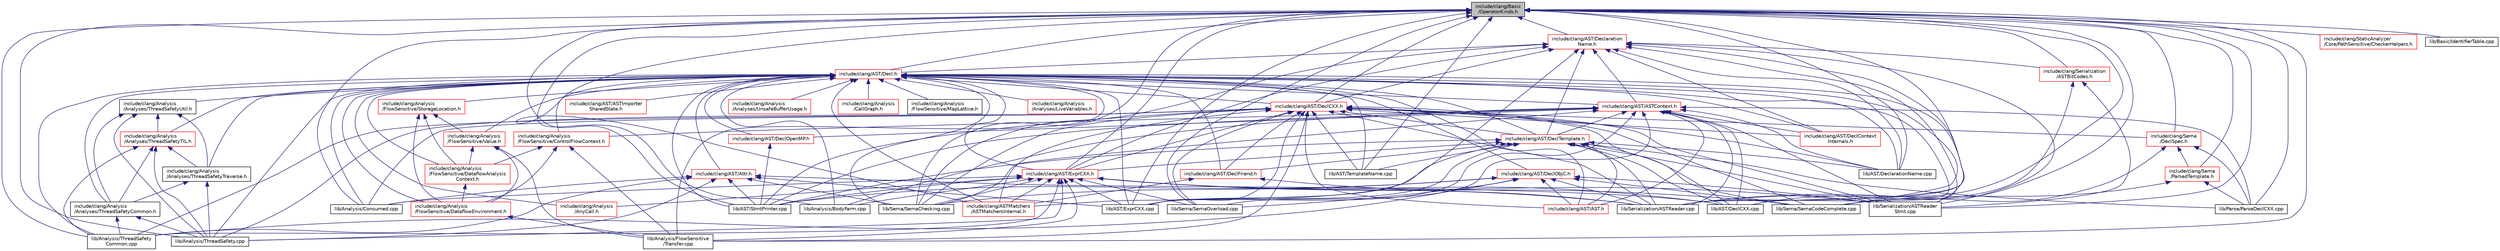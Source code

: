 digraph "include/clang/Basic/OperatorKinds.h"
{
 // LATEX_PDF_SIZE
  bgcolor="transparent";
  edge [fontname="Helvetica",fontsize="10",labelfontname="Helvetica",labelfontsize="10"];
  node [fontname="Helvetica",fontsize="10",shape=record];
  Node1 [label="include/clang/Basic\l/OperatorKinds.h",height=0.2,width=0.4,color="black", fillcolor="grey75", style="filled", fontcolor="black",tooltip=" "];
  Node1 -> Node2 [dir="back",color="midnightblue",fontsize="10",style="solid",fontname="Helvetica"];
  Node2 [label="include/clang/AST/Decl.h",height=0.2,width=0.4,color="red",URL="$Decl_8h.html",tooltip=" "];
  Node2 -> Node3 [dir="back",color="midnightblue",fontsize="10",style="solid",fontname="Helvetica"];
  Node3 [label="include/clang/Analysis\l/Analyses/LiveVariables.h",height=0.2,width=0.4,color="red",URL="$LiveVariables_8h.html",tooltip=" "];
  Node2 -> Node11 [dir="back",color="midnightblue",fontsize="10",style="solid",fontname="Helvetica"];
  Node11 [label="include/clang/Analysis\l/Analyses/ThreadSafetyCommon.h",height=0.2,width=0.4,color="black",URL="$ThreadSafetyCommon_8h.html",tooltip=" "];
  Node11 -> Node12 [dir="back",color="midnightblue",fontsize="10",style="solid",fontname="Helvetica"];
  Node12 [label="lib/Analysis/ThreadSafety.cpp",height=0.2,width=0.4,color="black",URL="$ThreadSafety_8cpp.html",tooltip=" "];
  Node11 -> Node13 [dir="back",color="midnightblue",fontsize="10",style="solid",fontname="Helvetica"];
  Node13 [label="lib/Analysis/ThreadSafety\lCommon.cpp",height=0.2,width=0.4,color="black",URL="$ThreadSafetyCommon_8cpp.html",tooltip=" "];
  Node2 -> Node14 [dir="back",color="midnightblue",fontsize="10",style="solid",fontname="Helvetica"];
  Node14 [label="include/clang/Analysis\l/Analyses/ThreadSafetyTIL.h",height=0.2,width=0.4,color="red",URL="$ThreadSafetyTIL_8h.html",tooltip=" "];
  Node14 -> Node11 [dir="back",color="midnightblue",fontsize="10",style="solid",fontname="Helvetica"];
  Node14 -> Node17 [dir="back",color="midnightblue",fontsize="10",style="solid",fontname="Helvetica"];
  Node17 [label="include/clang/Analysis\l/Analyses/ThreadSafetyTraverse.h",height=0.2,width=0.4,color="black",URL="$ThreadSafetyTraverse_8h.html",tooltip=" "];
  Node17 -> Node11 [dir="back",color="midnightblue",fontsize="10",style="solid",fontname="Helvetica"];
  Node17 -> Node12 [dir="back",color="midnightblue",fontsize="10",style="solid",fontname="Helvetica"];
  Node14 -> Node12 [dir="back",color="midnightblue",fontsize="10",style="solid",fontname="Helvetica"];
  Node14 -> Node13 [dir="back",color="midnightblue",fontsize="10",style="solid",fontname="Helvetica"];
  Node2 -> Node17 [dir="back",color="midnightblue",fontsize="10",style="solid",fontname="Helvetica"];
  Node2 -> Node19 [dir="back",color="midnightblue",fontsize="10",style="solid",fontname="Helvetica"];
  Node19 [label="include/clang/Analysis\l/Analyses/ThreadSafetyUtil.h",height=0.2,width=0.4,color="black",URL="$ThreadSafetyUtil_8h.html",tooltip=" "];
  Node19 -> Node11 [dir="back",color="midnightblue",fontsize="10",style="solid",fontname="Helvetica"];
  Node19 -> Node14 [dir="back",color="midnightblue",fontsize="10",style="solid",fontname="Helvetica"];
  Node19 -> Node17 [dir="back",color="midnightblue",fontsize="10",style="solid",fontname="Helvetica"];
  Node19 -> Node12 [dir="back",color="midnightblue",fontsize="10",style="solid",fontname="Helvetica"];
  Node2 -> Node20 [dir="back",color="midnightblue",fontsize="10",style="solid",fontname="Helvetica"];
  Node20 [label="include/clang/Analysis\l/Analyses/UnsafeBufferUsage.h",height=0.2,width=0.4,color="red",URL="$UnsafeBufferUsage_8h.html",tooltip=" "];
  Node2 -> Node23 [dir="back",color="midnightblue",fontsize="10",style="solid",fontname="Helvetica"];
  Node23 [label="include/clang/Analysis\l/AnyCall.h",height=0.2,width=0.4,color="red",URL="$AnyCall_8h.html",tooltip=" "];
  Node2 -> Node33 [dir="back",color="midnightblue",fontsize="10",style="solid",fontname="Helvetica"];
  Node33 [label="include/clang/Analysis\l/CallGraph.h",height=0.2,width=0.4,color="red",URL="$CallGraph_8h.html",tooltip=" "];
  Node2 -> Node35 [dir="back",color="midnightblue",fontsize="10",style="solid",fontname="Helvetica"];
  Node35 [label="include/clang/Analysis\l/FlowSensitive/ControlFlowContext.h",height=0.2,width=0.4,color="red",URL="$ControlFlowContext_8h.html",tooltip=" "];
  Node35 -> Node44 [dir="back",color="midnightblue",fontsize="10",style="solid",fontname="Helvetica"];
  Node44 [label="include/clang/Analysis\l/FlowSensitive/DataflowAnalysis\lContext.h",height=0.2,width=0.4,color="red",URL="$DataflowAnalysisContext_8h.html",tooltip=" "];
  Node44 -> Node45 [dir="back",color="midnightblue",fontsize="10",style="solid",fontname="Helvetica"];
  Node45 [label="include/clang/Analysis\l/FlowSensitive/DataflowEnvironment.h",height=0.2,width=0.4,color="red",URL="$DataflowEnvironment_8h.html",tooltip=" "];
  Node45 -> Node43 [dir="back",color="midnightblue",fontsize="10",style="solid",fontname="Helvetica"];
  Node43 [label="lib/Analysis/FlowSensitive\l/Transfer.cpp",height=0.2,width=0.4,color="black",URL="$Transfer_8cpp.html",tooltip=" "];
  Node35 -> Node45 [dir="back",color="midnightblue",fontsize="10",style="solid",fontname="Helvetica"];
  Node35 -> Node43 [dir="back",color="midnightblue",fontsize="10",style="solid",fontname="Helvetica"];
  Node2 -> Node44 [dir="back",color="midnightblue",fontsize="10",style="solid",fontname="Helvetica"];
  Node2 -> Node45 [dir="back",color="midnightblue",fontsize="10",style="solid",fontname="Helvetica"];
  Node2 -> Node37 [dir="back",color="midnightblue",fontsize="10",style="solid",fontname="Helvetica"];
  Node37 [label="include/clang/Analysis\l/FlowSensitive/MapLattice.h",height=0.2,width=0.4,color="black",URL="$MapLattice_8h.html",tooltip=" "];
  Node2 -> Node54 [dir="back",color="midnightblue",fontsize="10",style="solid",fontname="Helvetica"];
  Node54 [label="include/clang/Analysis\l/FlowSensitive/StorageLocation.h",height=0.2,width=0.4,color="red",URL="$StorageLocation_8h.html",tooltip=" "];
  Node54 -> Node44 [dir="back",color="midnightblue",fontsize="10",style="solid",fontname="Helvetica"];
  Node54 -> Node45 [dir="back",color="midnightblue",fontsize="10",style="solid",fontname="Helvetica"];
  Node54 -> Node55 [dir="back",color="midnightblue",fontsize="10",style="solid",fontname="Helvetica"];
  Node55 [label="include/clang/Analysis\l/FlowSensitive/Value.h",height=0.2,width=0.4,color="red",URL="$Value_8h.html",tooltip=" "];
  Node55 -> Node44 [dir="back",color="midnightblue",fontsize="10",style="solid",fontname="Helvetica"];
  Node55 -> Node45 [dir="back",color="midnightblue",fontsize="10",style="solid",fontname="Helvetica"];
  Node55 -> Node43 [dir="back",color="midnightblue",fontsize="10",style="solid",fontname="Helvetica"];
  Node2 -> Node55 [dir="back",color="midnightblue",fontsize="10",style="solid",fontname="Helvetica"];
  Node2 -> Node62 [dir="back",color="midnightblue",fontsize="10",style="solid",fontname="Helvetica"];
  Node62 [label="include/clang/AST/AST.h",height=0.2,width=0.4,color="red",URL="$AST_8h.html",tooltip=" "];
  Node2 -> Node77 [dir="back",color="midnightblue",fontsize="10",style="solid",fontname="Helvetica"];
  Node77 [label="include/clang/AST/ASTContext.h",height=0.2,width=0.4,color="red",URL="$ASTContext_8h.html",tooltip=" "];
  Node77 -> Node35 [dir="back",color="midnightblue",fontsize="10",style="solid",fontname="Helvetica"];
  Node77 -> Node62 [dir="back",color="midnightblue",fontsize="10",style="solid",fontname="Helvetica"];
  Node77 -> Node91 [dir="back",color="midnightblue",fontsize="10",style="solid",fontname="Helvetica"];
  Node91 [label="include/clang/AST/DeclContext\lInternals.h",height=0.2,width=0.4,color="red",URL="$DeclContextInternals_8h.html",tooltip=" "];
  Node77 -> Node101 [dir="back",color="midnightblue",fontsize="10",style="solid",fontname="Helvetica"];
  Node101 [label="include/clang/AST/DeclOpenMP.h",height=0.2,width=0.4,color="red",URL="$DeclOpenMP_8h.html",tooltip=" "];
  Node101 -> Node265 [dir="back",color="midnightblue",fontsize="10",style="solid",fontname="Helvetica"];
  Node265 [label="lib/AST/StmtPrinter.cpp",height=0.2,width=0.4,color="black",URL="$StmtPrinter_8cpp.html",tooltip=" "];
  Node77 -> Node267 [dir="back",color="midnightblue",fontsize="10",style="solid",fontname="Helvetica"];
  Node267 [label="include/clang/AST/DeclTemplate.h",height=0.2,width=0.4,color="red",URL="$DeclTemplate_8h.html",tooltip=" "];
  Node267 -> Node62 [dir="back",color="midnightblue",fontsize="10",style="solid",fontname="Helvetica"];
  Node267 -> Node282 [dir="back",color="midnightblue",fontsize="10",style="solid",fontname="Helvetica"];
  Node282 [label="include/clang/AST/DeclFriend.h",height=0.2,width=0.4,color="red",URL="$DeclFriend_8h.html",tooltip=" "];
  Node282 -> Node325 [dir="back",color="midnightblue",fontsize="10",style="solid",fontname="Helvetica"];
  Node325 [label="include/clang/ASTMatchers\l/ASTMatchersInternal.h",height=0.2,width=0.4,color="red",URL="$ASTMatchersInternal_8h.html",tooltip=" "];
  Node282 -> Node270 [dir="back",color="midnightblue",fontsize="10",style="solid",fontname="Helvetica"];
  Node270 [label="lib/Serialization/ASTReader.cpp",height=0.2,width=0.4,color="black",URL="$ASTReader_8cpp.html",tooltip=" "];
  Node267 -> Node427 [dir="back",color="midnightblue",fontsize="10",style="solid",fontname="Helvetica"];
  Node427 [label="include/clang/AST/ExprCXX.h",height=0.2,width=0.4,color="red",URL="$ExprCXX_8h.html",tooltip=" "];
  Node427 -> Node23 [dir="back",color="midnightblue",fontsize="10",style="solid",fontname="Helvetica"];
  Node427 -> Node325 [dir="back",color="midnightblue",fontsize="10",style="solid",fontname="Helvetica"];
  Node427 -> Node642 [dir="back",color="midnightblue",fontsize="10",style="solid",fontname="Helvetica"];
  Node642 [label="lib/Analysis/BodyFarm.cpp",height=0.2,width=0.4,color="black",URL="$BodyFarm_8cpp.html",tooltip=" "];
  Node427 -> Node342 [dir="back",color="midnightblue",fontsize="10",style="solid",fontname="Helvetica"];
  Node342 [label="lib/Analysis/Consumed.cpp",height=0.2,width=0.4,color="black",URL="$Consumed_8cpp.html",tooltip=" "];
  Node427 -> Node43 [dir="back",color="midnightblue",fontsize="10",style="solid",fontname="Helvetica"];
  Node427 -> Node12 [dir="back",color="midnightblue",fontsize="10",style="solid",fontname="Helvetica"];
  Node427 -> Node13 [dir="back",color="midnightblue",fontsize="10",style="solid",fontname="Helvetica"];
  Node427 -> Node277 [dir="back",color="midnightblue",fontsize="10",style="solid",fontname="Helvetica"];
  Node277 [label="lib/AST/DeclCXX.cpp",height=0.2,width=0.4,color="black",URL="$DeclCXX_8cpp.html",tooltip=" "];
  Node427 -> Node645 [dir="back",color="midnightblue",fontsize="10",style="solid",fontname="Helvetica"];
  Node645 [label="lib/AST/ExprCXX.cpp",height=0.2,width=0.4,color="black",URL="$ExprCXX_8cpp.html",tooltip=" "];
  Node427 -> Node265 [dir="back",color="midnightblue",fontsize="10",style="solid",fontname="Helvetica"];
  Node427 -> Node337 [dir="back",color="midnightblue",fontsize="10",style="solid",fontname="Helvetica"];
  Node337 [label="lib/Sema/SemaChecking.cpp",height=0.2,width=0.4,color="black",URL="$SemaChecking_8cpp.html",tooltip=" "];
  Node427 -> Node245 [dir="back",color="midnightblue",fontsize="10",style="solid",fontname="Helvetica"];
  Node245 [label="lib/Sema/SemaCodeComplete.cpp",height=0.2,width=0.4,color="black",URL="$SemaCodeComplete_8cpp.html",tooltip=" "];
  Node427 -> Node118 [dir="back",color="midnightblue",fontsize="10",style="solid",fontname="Helvetica"];
  Node118 [label="lib/Sema/SemaOverload.cpp",height=0.2,width=0.4,color="black",URL="$SemaOverload_8cpp.html",tooltip=" "];
  Node427 -> Node270 [dir="back",color="midnightblue",fontsize="10",style="solid",fontname="Helvetica"];
  Node427 -> Node272 [dir="back",color="midnightblue",fontsize="10",style="solid",fontname="Helvetica"];
  Node272 [label="lib/Serialization/ASTReader\lStmt.cpp",height=0.2,width=0.4,color="black",URL="$ASTReaderStmt_8cpp.html",tooltip=" "];
  Node267 -> Node325 [dir="back",color="midnightblue",fontsize="10",style="solid",fontname="Helvetica"];
  Node267 -> Node659 [dir="back",color="midnightblue",fontsize="10",style="solid",fontname="Helvetica"];
  Node659 [label="lib/AST/DeclarationName.cpp",height=0.2,width=0.4,color="black",URL="$DeclarationName_8cpp.html",tooltip=" "];
  Node267 -> Node277 [dir="back",color="midnightblue",fontsize="10",style="solid",fontname="Helvetica"];
  Node267 -> Node645 [dir="back",color="midnightblue",fontsize="10",style="solid",fontname="Helvetica"];
  Node267 -> Node265 [dir="back",color="midnightblue",fontsize="10",style="solid",fontname="Helvetica"];
  Node267 -> Node662 [dir="back",color="midnightblue",fontsize="10",style="solid",fontname="Helvetica"];
  Node662 [label="lib/AST/TemplateName.cpp",height=0.2,width=0.4,color="black",URL="$TemplateName_8cpp.html",tooltip=" "];
  Node267 -> Node365 [dir="back",color="midnightblue",fontsize="10",style="solid",fontname="Helvetica"];
  Node365 [label="lib/Parse/ParseDeclCXX.cpp",height=0.2,width=0.4,color="black",URL="$ParseDeclCXX_8cpp.html",tooltip=" "];
  Node267 -> Node245 [dir="back",color="midnightblue",fontsize="10",style="solid",fontname="Helvetica"];
  Node267 -> Node270 [dir="back",color="midnightblue",fontsize="10",style="solid",fontname="Helvetica"];
  Node267 -> Node272 [dir="back",color="midnightblue",fontsize="10",style="solid",fontname="Helvetica"];
  Node77 -> Node642 [dir="back",color="midnightblue",fontsize="10",style="solid",fontname="Helvetica"];
  Node77 -> Node659 [dir="back",color="midnightblue",fontsize="10",style="solid",fontname="Helvetica"];
  Node77 -> Node277 [dir="back",color="midnightblue",fontsize="10",style="solid",fontname="Helvetica"];
  Node77 -> Node645 [dir="back",color="midnightblue",fontsize="10",style="solid",fontname="Helvetica"];
  Node77 -> Node265 [dir="back",color="midnightblue",fontsize="10",style="solid",fontname="Helvetica"];
  Node77 -> Node365 [dir="back",color="midnightblue",fontsize="10",style="solid",fontname="Helvetica"];
  Node77 -> Node337 [dir="back",color="midnightblue",fontsize="10",style="solid",fontname="Helvetica"];
  Node77 -> Node118 [dir="back",color="midnightblue",fontsize="10",style="solid",fontname="Helvetica"];
  Node77 -> Node270 [dir="back",color="midnightblue",fontsize="10",style="solid",fontname="Helvetica"];
  Node77 -> Node272 [dir="back",color="midnightblue",fontsize="10",style="solid",fontname="Helvetica"];
  Node2 -> Node755 [dir="back",color="midnightblue",fontsize="10",style="solid",fontname="Helvetica"];
  Node755 [label="include/clang/AST/ASTImporter\lSharedState.h",height=0.2,width=0.4,color="red",URL="$ASTImporterSharedState_8h.html",tooltip=" "];
  Node2 -> Node757 [dir="back",color="midnightblue",fontsize="10",style="solid",fontname="Helvetica"];
  Node757 [label="include/clang/AST/Attr.h",height=0.2,width=0.4,color="red",URL="$Attr_8h.html",tooltip=" "];
  Node757 -> Node342 [dir="back",color="midnightblue",fontsize="10",style="solid",fontname="Helvetica"];
  Node757 -> Node12 [dir="back",color="midnightblue",fontsize="10",style="solid",fontname="Helvetica"];
  Node757 -> Node13 [dir="back",color="midnightblue",fontsize="10",style="solid",fontname="Helvetica"];
  Node757 -> Node277 [dir="back",color="midnightblue",fontsize="10",style="solid",fontname="Helvetica"];
  Node757 -> Node645 [dir="back",color="midnightblue",fontsize="10",style="solid",fontname="Helvetica"];
  Node757 -> Node265 [dir="back",color="midnightblue",fontsize="10",style="solid",fontname="Helvetica"];
  Node757 -> Node337 [dir="back",color="midnightblue",fontsize="10",style="solid",fontname="Helvetica"];
  Node2 -> Node91 [dir="back",color="midnightblue",fontsize="10",style="solid",fontname="Helvetica"];
  Node2 -> Node762 [dir="back",color="midnightblue",fontsize="10",style="solid",fontname="Helvetica"];
  Node762 [label="include/clang/AST/DeclCXX.h",height=0.2,width=0.4,color="red",URL="$DeclCXX_8h.html",tooltip=" "];
  Node762 -> Node62 [dir="back",color="midnightblue",fontsize="10",style="solid",fontname="Helvetica"];
  Node762 -> Node91 [dir="back",color="midnightblue",fontsize="10",style="solid",fontname="Helvetica"];
  Node762 -> Node282 [dir="back",color="midnightblue",fontsize="10",style="solid",fontname="Helvetica"];
  Node762 -> Node267 [dir="back",color="midnightblue",fontsize="10",style="solid",fontname="Helvetica"];
  Node762 -> Node427 [dir="back",color="midnightblue",fontsize="10",style="solid",fontname="Helvetica"];
  Node762 -> Node325 [dir="back",color="midnightblue",fontsize="10",style="solid",fontname="Helvetica"];
  Node762 -> Node779 [dir="back",color="midnightblue",fontsize="10",style="solid",fontname="Helvetica"];
  Node779 [label="include/clang/Sema\l/DeclSpec.h",height=0.2,width=0.4,color="red",URL="$DeclSpec_8h.html",tooltip=" "];
  Node779 -> Node781 [dir="back",color="midnightblue",fontsize="10",style="solid",fontname="Helvetica"];
  Node781 [label="include/clang/Sema\l/ParsedTemplate.h",height=0.2,width=0.4,color="red",URL="$ParsedTemplate_8h.html",tooltip=" "];
  Node781 -> Node365 [dir="back",color="midnightblue",fontsize="10",style="solid",fontname="Helvetica"];
  Node781 -> Node245 [dir="back",color="midnightblue",fontsize="10",style="solid",fontname="Helvetica"];
  Node779 -> Node365 [dir="back",color="midnightblue",fontsize="10",style="solid",fontname="Helvetica"];
  Node779 -> Node245 [dir="back",color="midnightblue",fontsize="10",style="solid",fontname="Helvetica"];
  Node762 -> Node342 [dir="back",color="midnightblue",fontsize="10",style="solid",fontname="Helvetica"];
  Node762 -> Node43 [dir="back",color="midnightblue",fontsize="10",style="solid",fontname="Helvetica"];
  Node762 -> Node12 [dir="back",color="midnightblue",fontsize="10",style="solid",fontname="Helvetica"];
  Node762 -> Node13 [dir="back",color="midnightblue",fontsize="10",style="solid",fontname="Helvetica"];
  Node762 -> Node659 [dir="back",color="midnightblue",fontsize="10",style="solid",fontname="Helvetica"];
  Node762 -> Node277 [dir="back",color="midnightblue",fontsize="10",style="solid",fontname="Helvetica"];
  Node762 -> Node645 [dir="back",color="midnightblue",fontsize="10",style="solid",fontname="Helvetica"];
  Node762 -> Node265 [dir="back",color="midnightblue",fontsize="10",style="solid",fontname="Helvetica"];
  Node762 -> Node662 [dir="back",color="midnightblue",fontsize="10",style="solid",fontname="Helvetica"];
  Node762 -> Node337 [dir="back",color="midnightblue",fontsize="10",style="solid",fontname="Helvetica"];
  Node762 -> Node245 [dir="back",color="midnightblue",fontsize="10",style="solid",fontname="Helvetica"];
  Node762 -> Node118 [dir="back",color="midnightblue",fontsize="10",style="solid",fontname="Helvetica"];
  Node762 -> Node270 [dir="back",color="midnightblue",fontsize="10",style="solid",fontname="Helvetica"];
  Node762 -> Node272 [dir="back",color="midnightblue",fontsize="10",style="solid",fontname="Helvetica"];
  Node2 -> Node282 [dir="back",color="midnightblue",fontsize="10",style="solid",fontname="Helvetica"];
  Node2 -> Node808 [dir="back",color="midnightblue",fontsize="10",style="solid",fontname="Helvetica"];
  Node808 [label="include/clang/AST/DeclObjC.h",height=0.2,width=0.4,color="red",URL="$DeclObjC_8h.html",tooltip=" "];
  Node808 -> Node62 [dir="back",color="midnightblue",fontsize="10",style="solid",fontname="Helvetica"];
  Node808 -> Node13 [dir="back",color="midnightblue",fontsize="10",style="solid",fontname="Helvetica"];
  Node808 -> Node265 [dir="back",color="midnightblue",fontsize="10",style="solid",fontname="Helvetica"];
  Node808 -> Node337 [dir="back",color="midnightblue",fontsize="10",style="solid",fontname="Helvetica"];
  Node808 -> Node245 [dir="back",color="midnightblue",fontsize="10",style="solid",fontname="Helvetica"];
  Node808 -> Node118 [dir="back",color="midnightblue",fontsize="10",style="solid",fontname="Helvetica"];
  Node808 -> Node270 [dir="back",color="midnightblue",fontsize="10",style="solid",fontname="Helvetica"];
  Node808 -> Node272 [dir="back",color="midnightblue",fontsize="10",style="solid",fontname="Helvetica"];
  Node2 -> Node101 [dir="back",color="midnightblue",fontsize="10",style="solid",fontname="Helvetica"];
  Node2 -> Node267 [dir="back",color="midnightblue",fontsize="10",style="solid",fontname="Helvetica"];
  Node2 -> Node427 [dir="back",color="midnightblue",fontsize="10",style="solid",fontname="Helvetica"];
  Node2 -> Node325 [dir="back",color="midnightblue",fontsize="10",style="solid",fontname="Helvetica"];
  Node2 -> Node642 [dir="back",color="midnightblue",fontsize="10",style="solid",fontname="Helvetica"];
  Node2 -> Node342 [dir="back",color="midnightblue",fontsize="10",style="solid",fontname="Helvetica"];
  Node2 -> Node43 [dir="back",color="midnightblue",fontsize="10",style="solid",fontname="Helvetica"];
  Node2 -> Node12 [dir="back",color="midnightblue",fontsize="10",style="solid",fontname="Helvetica"];
  Node2 -> Node13 [dir="back",color="midnightblue",fontsize="10",style="solid",fontname="Helvetica"];
  Node2 -> Node659 [dir="back",color="midnightblue",fontsize="10",style="solid",fontname="Helvetica"];
  Node2 -> Node645 [dir="back",color="midnightblue",fontsize="10",style="solid",fontname="Helvetica"];
  Node2 -> Node265 [dir="back",color="midnightblue",fontsize="10",style="solid",fontname="Helvetica"];
  Node2 -> Node662 [dir="back",color="midnightblue",fontsize="10",style="solid",fontname="Helvetica"];
  Node2 -> Node337 [dir="back",color="midnightblue",fontsize="10",style="solid",fontname="Helvetica"];
  Node2 -> Node245 [dir="back",color="midnightblue",fontsize="10",style="solid",fontname="Helvetica"];
  Node2 -> Node270 [dir="back",color="midnightblue",fontsize="10",style="solid",fontname="Helvetica"];
  Node2 -> Node272 [dir="back",color="midnightblue",fontsize="10",style="solid",fontname="Helvetica"];
  Node1 -> Node860 [dir="back",color="midnightblue",fontsize="10",style="solid",fontname="Helvetica"];
  Node860 [label="include/clang/AST/Declaration\lName.h",height=0.2,width=0.4,color="red",URL="$DeclarationName_8h.html",tooltip=" "];
  Node860 -> Node77 [dir="back",color="midnightblue",fontsize="10",style="solid",fontname="Helvetica"];
  Node860 -> Node2 [dir="back",color="midnightblue",fontsize="10",style="solid",fontname="Helvetica"];
  Node860 -> Node91 [dir="back",color="midnightblue",fontsize="10",style="solid",fontname="Helvetica"];
  Node860 -> Node762 [dir="back",color="midnightblue",fontsize="10",style="solid",fontname="Helvetica"];
  Node860 -> Node267 [dir="back",color="midnightblue",fontsize="10",style="solid",fontname="Helvetica"];
  Node860 -> Node427 [dir="back",color="midnightblue",fontsize="10",style="solid",fontname="Helvetica"];
  Node860 -> Node873 [dir="back",color="midnightblue",fontsize="10",style="solid",fontname="Helvetica"];
  Node873 [label="include/clang/Serialization\l/ASTBitCodes.h",height=0.2,width=0.4,color="red",URL="$ASTBitCodes_8h.html",tooltip=" "];
  Node873 -> Node270 [dir="back",color="midnightblue",fontsize="10",style="solid",fontname="Helvetica"];
  Node873 -> Node272 [dir="back",color="midnightblue",fontsize="10",style="solid",fontname="Helvetica"];
  Node860 -> Node659 [dir="back",color="midnightblue",fontsize="10",style="solid",fontname="Helvetica"];
  Node860 -> Node277 [dir="back",color="midnightblue",fontsize="10",style="solid",fontname="Helvetica"];
  Node860 -> Node645 [dir="back",color="midnightblue",fontsize="10",style="solid",fontname="Helvetica"];
  Node860 -> Node337 [dir="back",color="midnightblue",fontsize="10",style="solid",fontname="Helvetica"];
  Node860 -> Node270 [dir="back",color="midnightblue",fontsize="10",style="solid",fontname="Helvetica"];
  Node860 -> Node272 [dir="back",color="midnightblue",fontsize="10",style="solid",fontname="Helvetica"];
  Node1 -> Node762 [dir="back",color="midnightblue",fontsize="10",style="solid",fontname="Helvetica"];
  Node1 -> Node427 [dir="back",color="midnightblue",fontsize="10",style="solid",fontname="Helvetica"];
  Node1 -> Node325 [dir="back",color="midnightblue",fontsize="10",style="solid",fontname="Helvetica"];
  Node1 -> Node779 [dir="back",color="midnightblue",fontsize="10",style="solid",fontname="Helvetica"];
  Node1 -> Node781 [dir="back",color="midnightblue",fontsize="10",style="solid",fontname="Helvetica"];
  Node1 -> Node873 [dir="back",color="midnightblue",fontsize="10",style="solid",fontname="Helvetica"];
  Node1 -> Node883 [dir="back",color="midnightblue",fontsize="10",style="solid",fontname="Helvetica"];
  Node883 [label="include/clang/StaticAnalyzer\l/Core/PathSensitive/CheckerHelpers.h",height=0.2,width=0.4,color="red",URL="$CheckerHelpers_8h.html",tooltip=" "];
  Node1 -> Node642 [dir="back",color="midnightblue",fontsize="10",style="solid",fontname="Helvetica"];
  Node1 -> Node342 [dir="back",color="midnightblue",fontsize="10",style="solid",fontname="Helvetica"];
  Node1 -> Node43 [dir="back",color="midnightblue",fontsize="10",style="solid",fontname="Helvetica"];
  Node1 -> Node12 [dir="back",color="midnightblue",fontsize="10",style="solid",fontname="Helvetica"];
  Node1 -> Node13 [dir="back",color="midnightblue",fontsize="10",style="solid",fontname="Helvetica"];
  Node1 -> Node659 [dir="back",color="midnightblue",fontsize="10",style="solid",fontname="Helvetica"];
  Node1 -> Node277 [dir="back",color="midnightblue",fontsize="10",style="solid",fontname="Helvetica"];
  Node1 -> Node645 [dir="back",color="midnightblue",fontsize="10",style="solid",fontname="Helvetica"];
  Node1 -> Node265 [dir="back",color="midnightblue",fontsize="10",style="solid",fontname="Helvetica"];
  Node1 -> Node662 [dir="back",color="midnightblue",fontsize="10",style="solid",fontname="Helvetica"];
  Node1 -> Node884 [dir="back",color="midnightblue",fontsize="10",style="solid",fontname="Helvetica"];
  Node884 [label="lib/Basic/IdentifierTable.cpp",height=0.2,width=0.4,color="black",URL="$IdentifierTable_8cpp.html",tooltip=" "];
  Node1 -> Node365 [dir="back",color="midnightblue",fontsize="10",style="solid",fontname="Helvetica"];
  Node1 -> Node337 [dir="back",color="midnightblue",fontsize="10",style="solid",fontname="Helvetica"];
  Node1 -> Node245 [dir="back",color="midnightblue",fontsize="10",style="solid",fontname="Helvetica"];
  Node1 -> Node118 [dir="back",color="midnightblue",fontsize="10",style="solid",fontname="Helvetica"];
  Node1 -> Node270 [dir="back",color="midnightblue",fontsize="10",style="solid",fontname="Helvetica"];
  Node1 -> Node272 [dir="back",color="midnightblue",fontsize="10",style="solid",fontname="Helvetica"];
}
